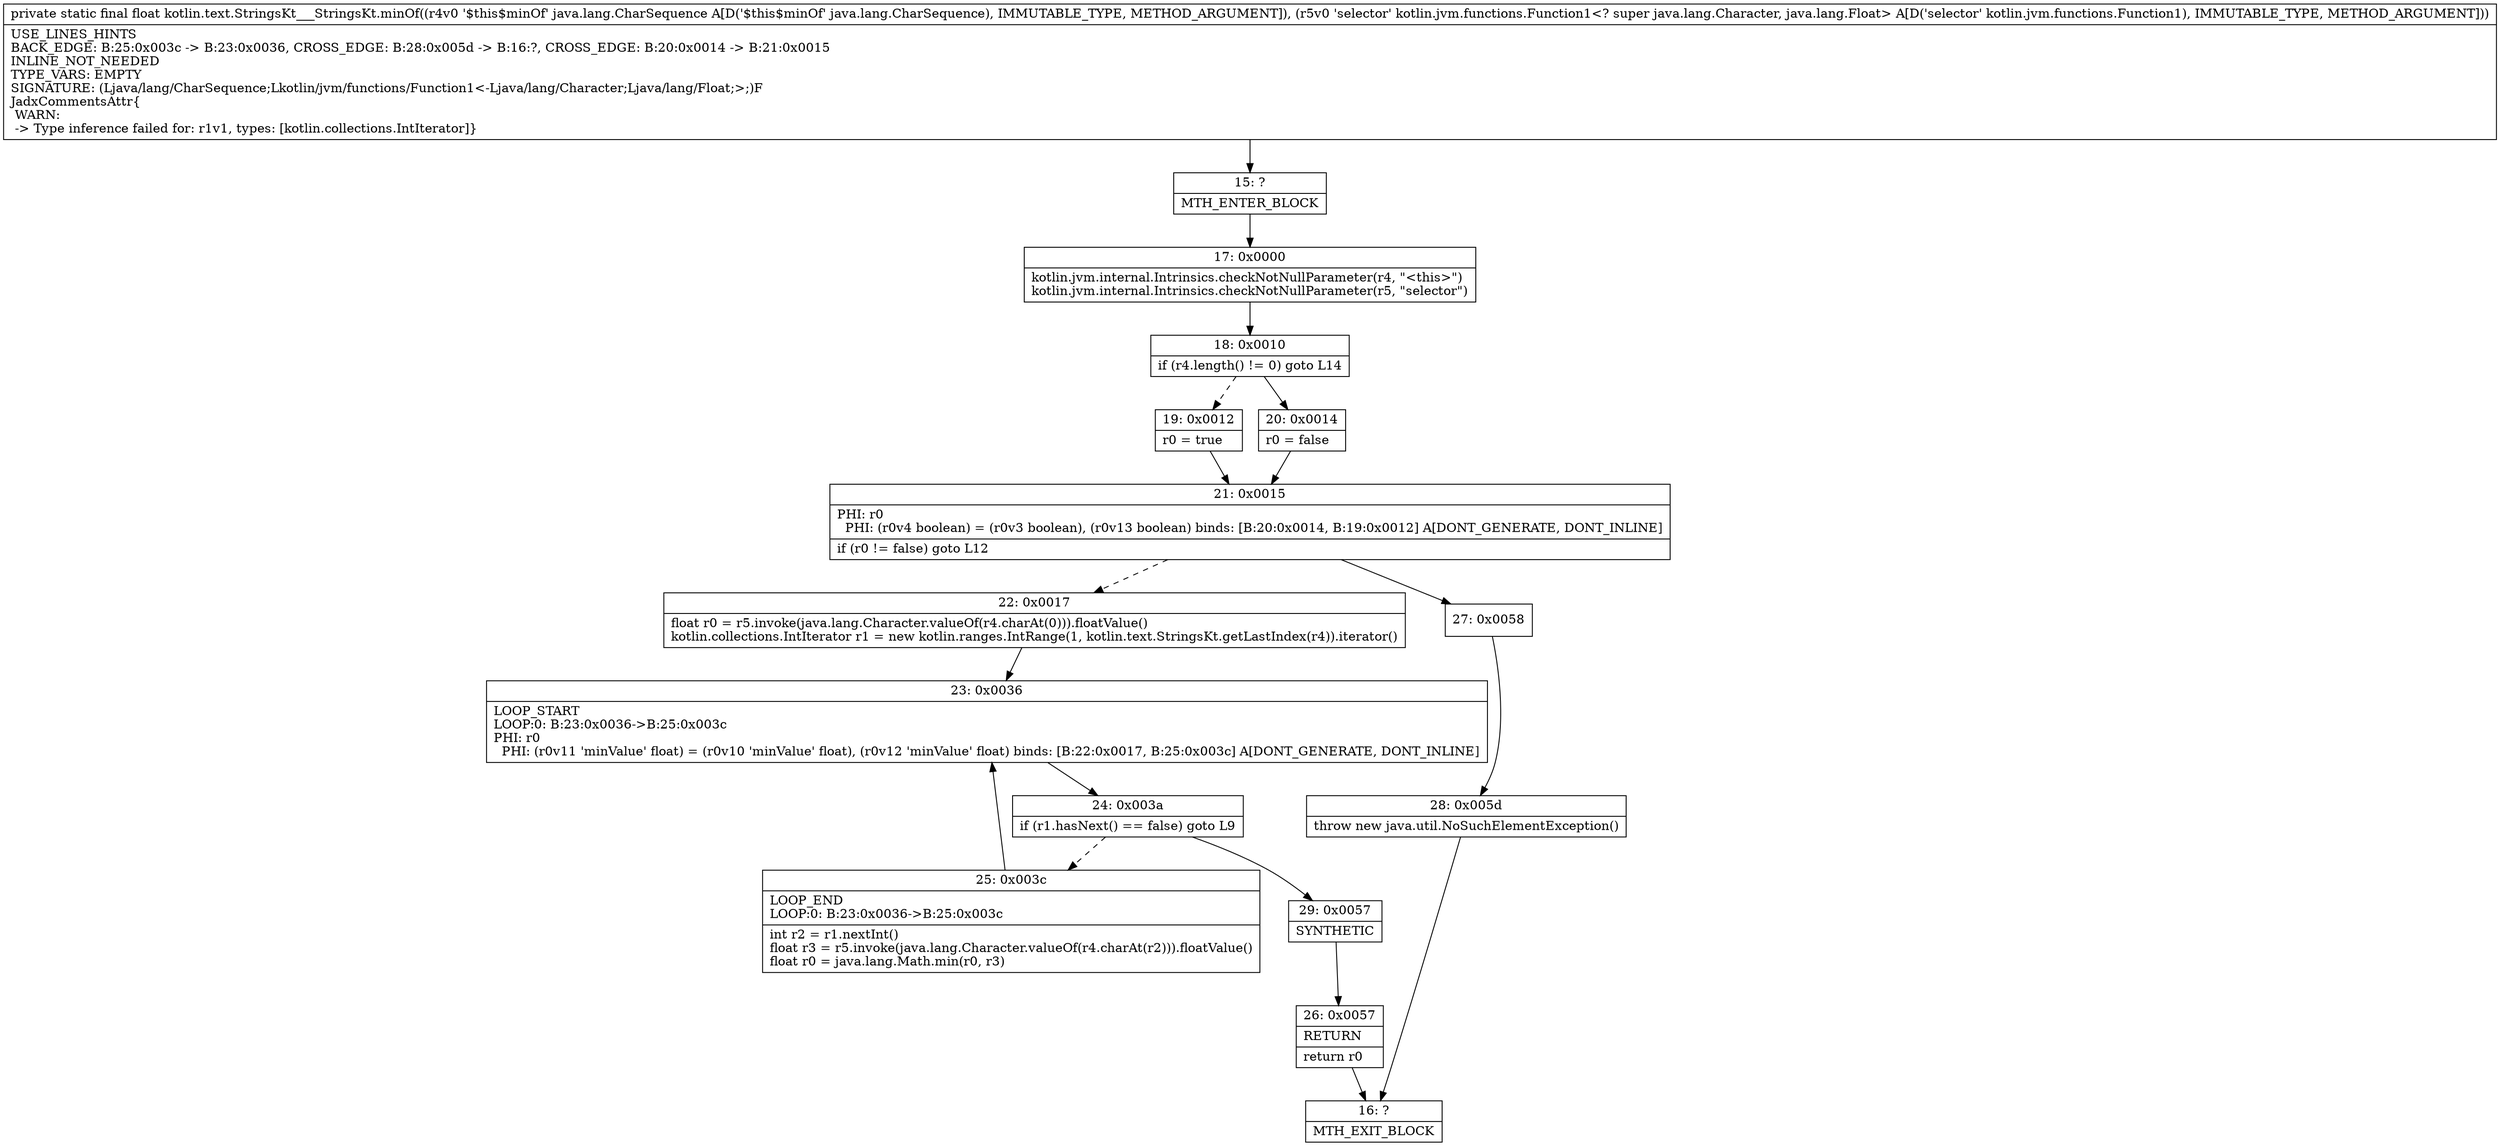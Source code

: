 digraph "CFG forkotlin.text.StringsKt___StringsKt.minOf(Ljava\/lang\/CharSequence;Lkotlin\/jvm\/functions\/Function1;)F" {
Node_15 [shape=record,label="{15\:\ ?|MTH_ENTER_BLOCK\l}"];
Node_17 [shape=record,label="{17\:\ 0x0000|kotlin.jvm.internal.Intrinsics.checkNotNullParameter(r4, \"\<this\>\")\lkotlin.jvm.internal.Intrinsics.checkNotNullParameter(r5, \"selector\")\l}"];
Node_18 [shape=record,label="{18\:\ 0x0010|if (r4.length() != 0) goto L14\l}"];
Node_19 [shape=record,label="{19\:\ 0x0012|r0 = true\l}"];
Node_21 [shape=record,label="{21\:\ 0x0015|PHI: r0 \l  PHI: (r0v4 boolean) = (r0v3 boolean), (r0v13 boolean) binds: [B:20:0x0014, B:19:0x0012] A[DONT_GENERATE, DONT_INLINE]\l|if (r0 != false) goto L12\l}"];
Node_22 [shape=record,label="{22\:\ 0x0017|float r0 = r5.invoke(java.lang.Character.valueOf(r4.charAt(0))).floatValue()\lkotlin.collections.IntIterator r1 = new kotlin.ranges.IntRange(1, kotlin.text.StringsKt.getLastIndex(r4)).iterator()\l}"];
Node_23 [shape=record,label="{23\:\ 0x0036|LOOP_START\lLOOP:0: B:23:0x0036\-\>B:25:0x003c\lPHI: r0 \l  PHI: (r0v11 'minValue' float) = (r0v10 'minValue' float), (r0v12 'minValue' float) binds: [B:22:0x0017, B:25:0x003c] A[DONT_GENERATE, DONT_INLINE]\l}"];
Node_24 [shape=record,label="{24\:\ 0x003a|if (r1.hasNext() == false) goto L9\l}"];
Node_25 [shape=record,label="{25\:\ 0x003c|LOOP_END\lLOOP:0: B:23:0x0036\-\>B:25:0x003c\l|int r2 = r1.nextInt()\lfloat r3 = r5.invoke(java.lang.Character.valueOf(r4.charAt(r2))).floatValue()\lfloat r0 = java.lang.Math.min(r0, r3)\l}"];
Node_29 [shape=record,label="{29\:\ 0x0057|SYNTHETIC\l}"];
Node_26 [shape=record,label="{26\:\ 0x0057|RETURN\l|return r0\l}"];
Node_16 [shape=record,label="{16\:\ ?|MTH_EXIT_BLOCK\l}"];
Node_27 [shape=record,label="{27\:\ 0x0058}"];
Node_28 [shape=record,label="{28\:\ 0x005d|throw new java.util.NoSuchElementException()\l}"];
Node_20 [shape=record,label="{20\:\ 0x0014|r0 = false\l}"];
MethodNode[shape=record,label="{private static final float kotlin.text.StringsKt___StringsKt.minOf((r4v0 '$this$minOf' java.lang.CharSequence A[D('$this$minOf' java.lang.CharSequence), IMMUTABLE_TYPE, METHOD_ARGUMENT]), (r5v0 'selector' kotlin.jvm.functions.Function1\<? super java.lang.Character, java.lang.Float\> A[D('selector' kotlin.jvm.functions.Function1), IMMUTABLE_TYPE, METHOD_ARGUMENT]))  | USE_LINES_HINTS\lBACK_EDGE: B:25:0x003c \-\> B:23:0x0036, CROSS_EDGE: B:28:0x005d \-\> B:16:?, CROSS_EDGE: B:20:0x0014 \-\> B:21:0x0015\lINLINE_NOT_NEEDED\lTYPE_VARS: EMPTY\lSIGNATURE: (Ljava\/lang\/CharSequence;Lkotlin\/jvm\/functions\/Function1\<\-Ljava\/lang\/Character;Ljava\/lang\/Float;\>;)F\lJadxCommentsAttr\{\l WARN: \l \-\> Type inference failed for: r1v1, types: [kotlin.collections.IntIterator]\}\l}"];
MethodNode -> Node_15;Node_15 -> Node_17;
Node_17 -> Node_18;
Node_18 -> Node_19[style=dashed];
Node_18 -> Node_20;
Node_19 -> Node_21;
Node_21 -> Node_22[style=dashed];
Node_21 -> Node_27;
Node_22 -> Node_23;
Node_23 -> Node_24;
Node_24 -> Node_25[style=dashed];
Node_24 -> Node_29;
Node_25 -> Node_23;
Node_29 -> Node_26;
Node_26 -> Node_16;
Node_27 -> Node_28;
Node_28 -> Node_16;
Node_20 -> Node_21;
}

